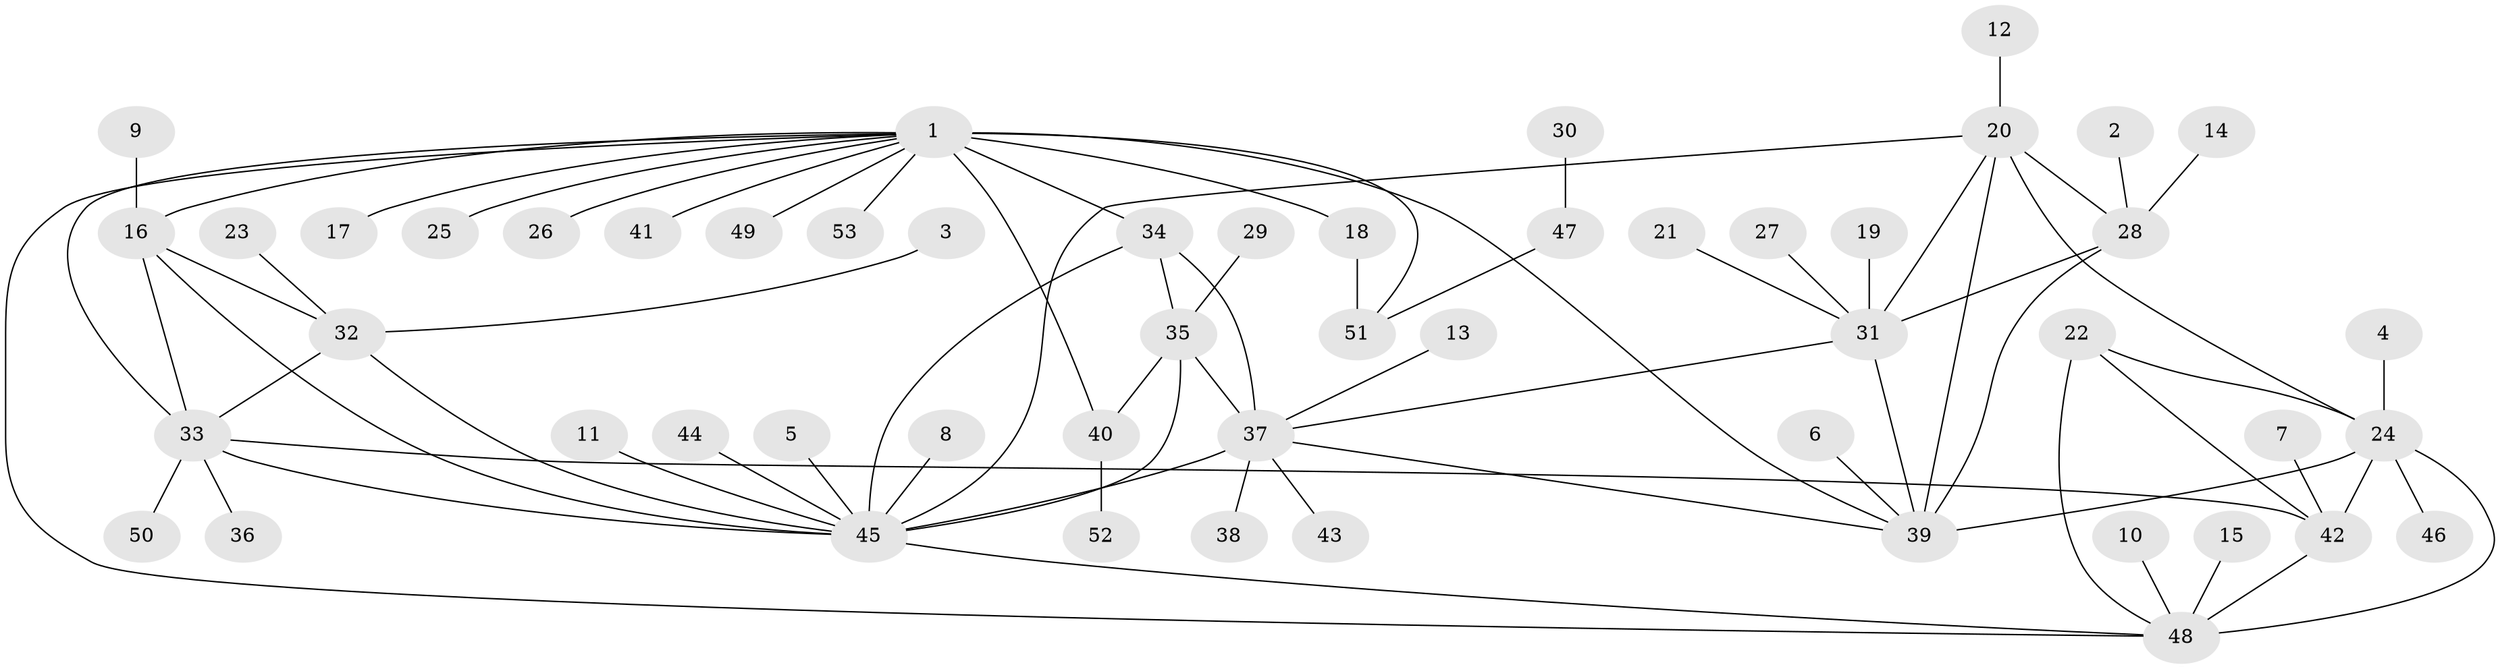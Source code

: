 // original degree distribution, {9: 0.02857142857142857, 11: 0.01904761904761905, 7: 0.009523809523809525, 4: 0.02857142857142857, 5: 0.0380952380952381, 6: 0.047619047619047616, 8: 0.06666666666666667, 10: 0.01904761904761905, 1: 0.5904761904761905, 2: 0.13333333333333333, 3: 0.01904761904761905}
// Generated by graph-tools (version 1.1) at 2025/46/03/06/25 01:46:57]
// undirected, 53 vertices, 75 edges
graph export_dot {
graph [start="1"]
  node [color=gray90,style=filled];
  1;
  2;
  3;
  4;
  5;
  6;
  7;
  8;
  9;
  10;
  11;
  12;
  13;
  14;
  15;
  16;
  17;
  18;
  19;
  20;
  21;
  22;
  23;
  24;
  25;
  26;
  27;
  28;
  29;
  30;
  31;
  32;
  33;
  34;
  35;
  36;
  37;
  38;
  39;
  40;
  41;
  42;
  43;
  44;
  45;
  46;
  47;
  48;
  49;
  50;
  51;
  52;
  53;
  1 -- 16 [weight=1.0];
  1 -- 17 [weight=1.0];
  1 -- 18 [weight=3.0];
  1 -- 25 [weight=1.0];
  1 -- 26 [weight=1.0];
  1 -- 33 [weight=1.0];
  1 -- 34 [weight=1.0];
  1 -- 39 [weight=1.0];
  1 -- 40 [weight=1.0];
  1 -- 41 [weight=1.0];
  1 -- 48 [weight=1.0];
  1 -- 49 [weight=1.0];
  1 -- 51 [weight=3.0];
  1 -- 53 [weight=1.0];
  2 -- 28 [weight=1.0];
  3 -- 32 [weight=1.0];
  4 -- 24 [weight=1.0];
  5 -- 45 [weight=1.0];
  6 -- 39 [weight=1.0];
  7 -- 42 [weight=1.0];
  8 -- 45 [weight=1.0];
  9 -- 16 [weight=1.0];
  10 -- 48 [weight=1.0];
  11 -- 45 [weight=1.0];
  12 -- 20 [weight=1.0];
  13 -- 37 [weight=1.0];
  14 -- 28 [weight=1.0];
  15 -- 48 [weight=1.0];
  16 -- 32 [weight=2.0];
  16 -- 33 [weight=1.0];
  16 -- 45 [weight=1.0];
  18 -- 51 [weight=1.0];
  19 -- 31 [weight=1.0];
  20 -- 24 [weight=1.0];
  20 -- 28 [weight=1.0];
  20 -- 31 [weight=1.0];
  20 -- 39 [weight=2.0];
  20 -- 45 [weight=1.0];
  21 -- 31 [weight=1.0];
  22 -- 24 [weight=1.0];
  22 -- 42 [weight=1.0];
  22 -- 48 [weight=2.0];
  23 -- 32 [weight=1.0];
  24 -- 39 [weight=1.0];
  24 -- 42 [weight=1.0];
  24 -- 46 [weight=1.0];
  24 -- 48 [weight=2.0];
  27 -- 31 [weight=1.0];
  28 -- 31 [weight=1.0];
  28 -- 39 [weight=2.0];
  29 -- 35 [weight=1.0];
  30 -- 47 [weight=1.0];
  31 -- 37 [weight=1.0];
  31 -- 39 [weight=2.0];
  32 -- 33 [weight=2.0];
  32 -- 45 [weight=2.0];
  33 -- 36 [weight=1.0];
  33 -- 42 [weight=1.0];
  33 -- 45 [weight=1.0];
  33 -- 50 [weight=1.0];
  34 -- 35 [weight=2.0];
  34 -- 37 [weight=2.0];
  34 -- 45 [weight=2.0];
  35 -- 37 [weight=1.0];
  35 -- 40 [weight=1.0];
  35 -- 45 [weight=2.0];
  37 -- 38 [weight=1.0];
  37 -- 39 [weight=1.0];
  37 -- 43 [weight=1.0];
  37 -- 45 [weight=1.0];
  40 -- 52 [weight=1.0];
  42 -- 48 [weight=2.0];
  44 -- 45 [weight=1.0];
  45 -- 48 [weight=1.0];
  47 -- 51 [weight=1.0];
}
